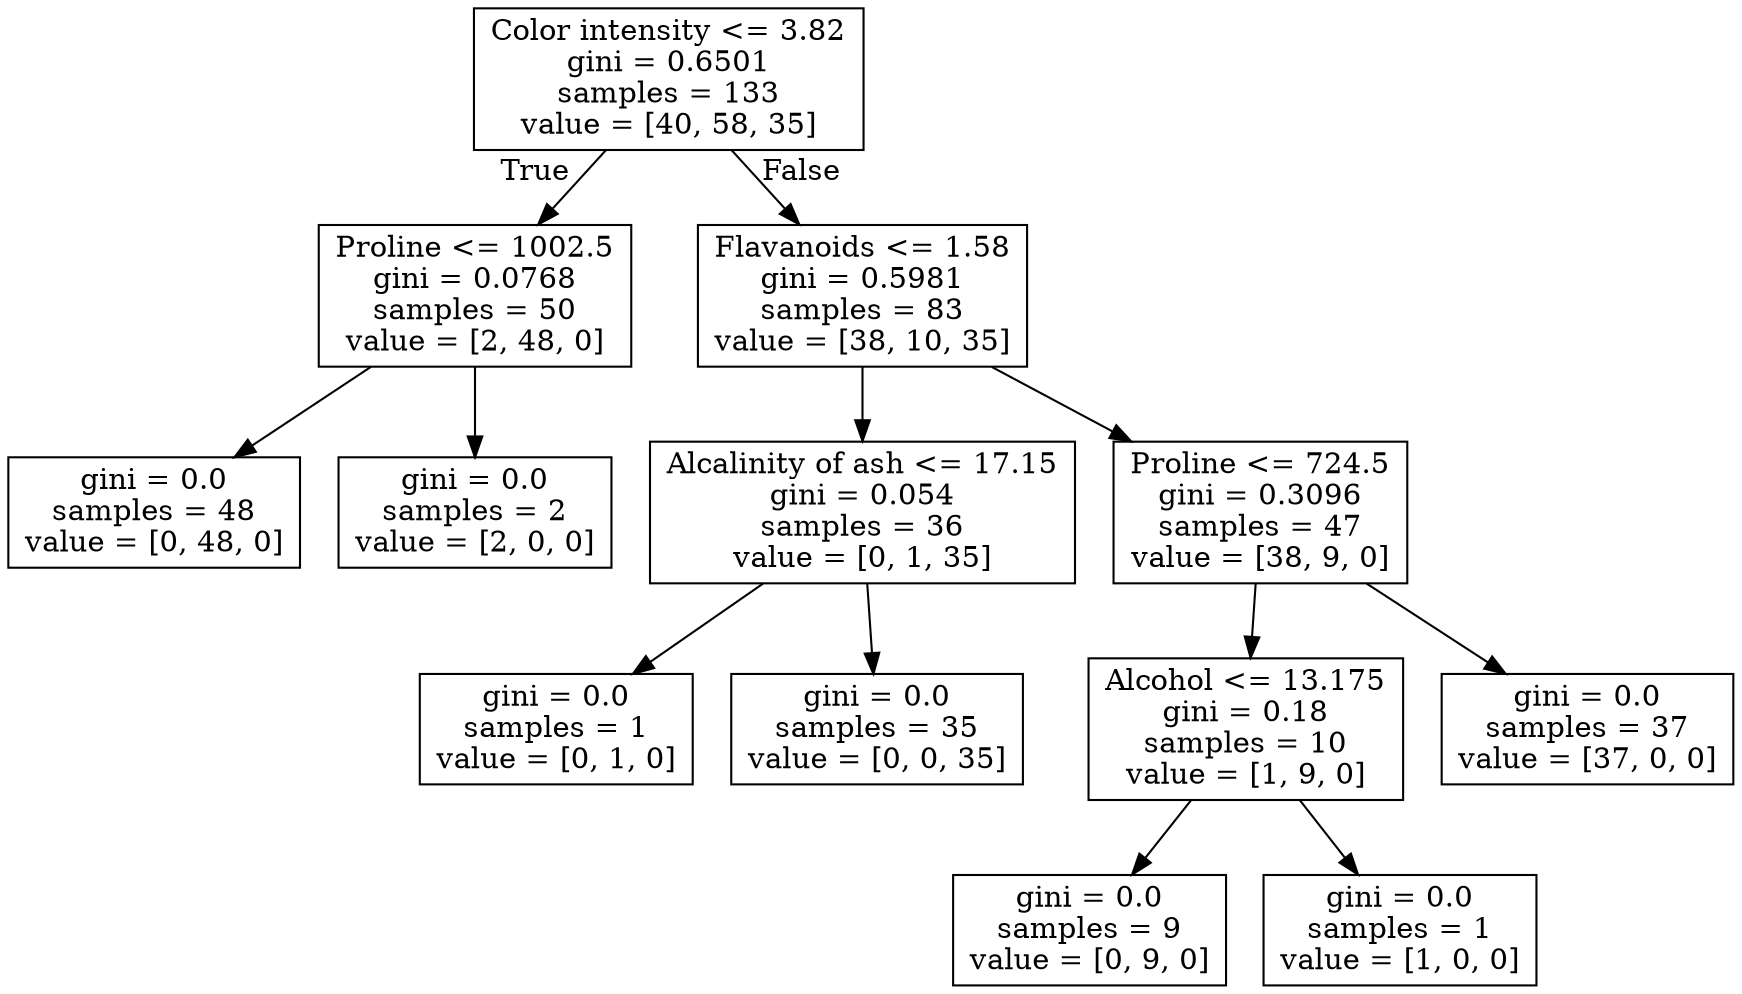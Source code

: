 digraph Tree {
node [shape=box] ;
0 [label="Color intensity <= 3.82\ngini = 0.6501\nsamples = 133\nvalue = [40, 58, 35]"] ;
1 [label="Proline <= 1002.5\ngini = 0.0768\nsamples = 50\nvalue = [2, 48, 0]"] ;
0 -> 1 [labeldistance=2.5, labelangle=45, headlabel="True"] ;
2 [label="gini = 0.0\nsamples = 48\nvalue = [0, 48, 0]"] ;
1 -> 2 ;
3 [label="gini = 0.0\nsamples = 2\nvalue = [2, 0, 0]"] ;
1 -> 3 ;
4 [label="Flavanoids <= 1.58\ngini = 0.5981\nsamples = 83\nvalue = [38, 10, 35]"] ;
0 -> 4 [labeldistance=2.5, labelangle=-45, headlabel="False"] ;
5 [label="Alcalinity of ash <= 17.15\ngini = 0.054\nsamples = 36\nvalue = [0, 1, 35]"] ;
4 -> 5 ;
6 [label="gini = 0.0\nsamples = 1\nvalue = [0, 1, 0]"] ;
5 -> 6 ;
7 [label="gini = 0.0\nsamples = 35\nvalue = [0, 0, 35]"] ;
5 -> 7 ;
8 [label="Proline <= 724.5\ngini = 0.3096\nsamples = 47\nvalue = [38, 9, 0]"] ;
4 -> 8 ;
9 [label="Alcohol <= 13.175\ngini = 0.18\nsamples = 10\nvalue = [1, 9, 0]"] ;
8 -> 9 ;
10 [label="gini = 0.0\nsamples = 9\nvalue = [0, 9, 0]"] ;
9 -> 10 ;
11 [label="gini = 0.0\nsamples = 1\nvalue = [1, 0, 0]"] ;
9 -> 11 ;
12 [label="gini = 0.0\nsamples = 37\nvalue = [37, 0, 0]"] ;
8 -> 12 ;
}